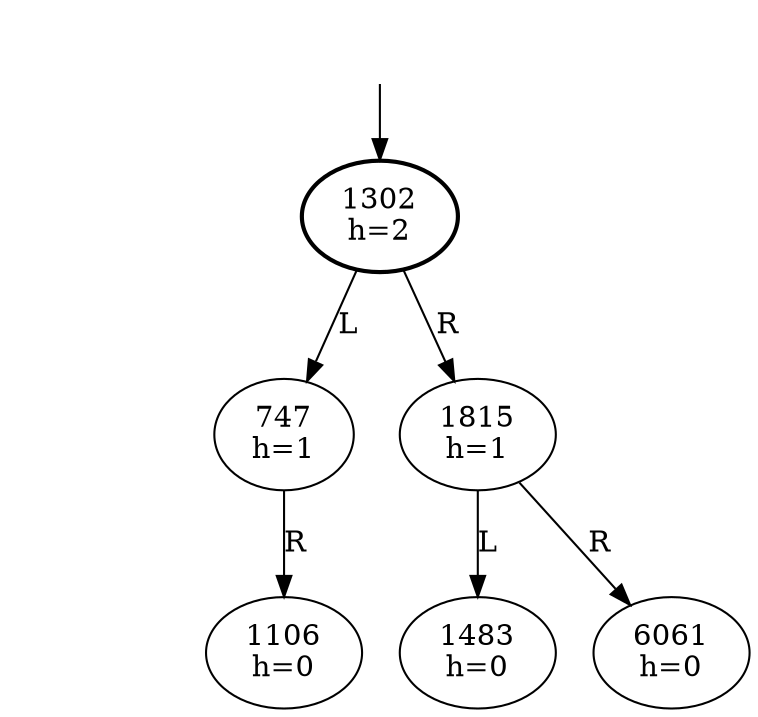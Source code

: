 digraph {
  DUMMY [style=invis];
  DUMMY -> 1302;
  1302 [penwidth=2];

  1302 [label="1302\nh=2"];

  1302 -> 747 [label="L"];
  747 [label="747\nh=1"];

  747 -> L_747 [style=invis];
  L_747 [style=invis];

  747 -> 1106 [label="R"];
  1106 [label="1106\nh=0"];



  1302 -> 1815 [label="R"];
  1815 [label="1815\nh=1"];

  1815 -> 1483 [label="L"];
  1483 [label="1483\nh=0"];



  1815 -> 6061 [label="R"];
  6061 [label="6061\nh=0"];



}
